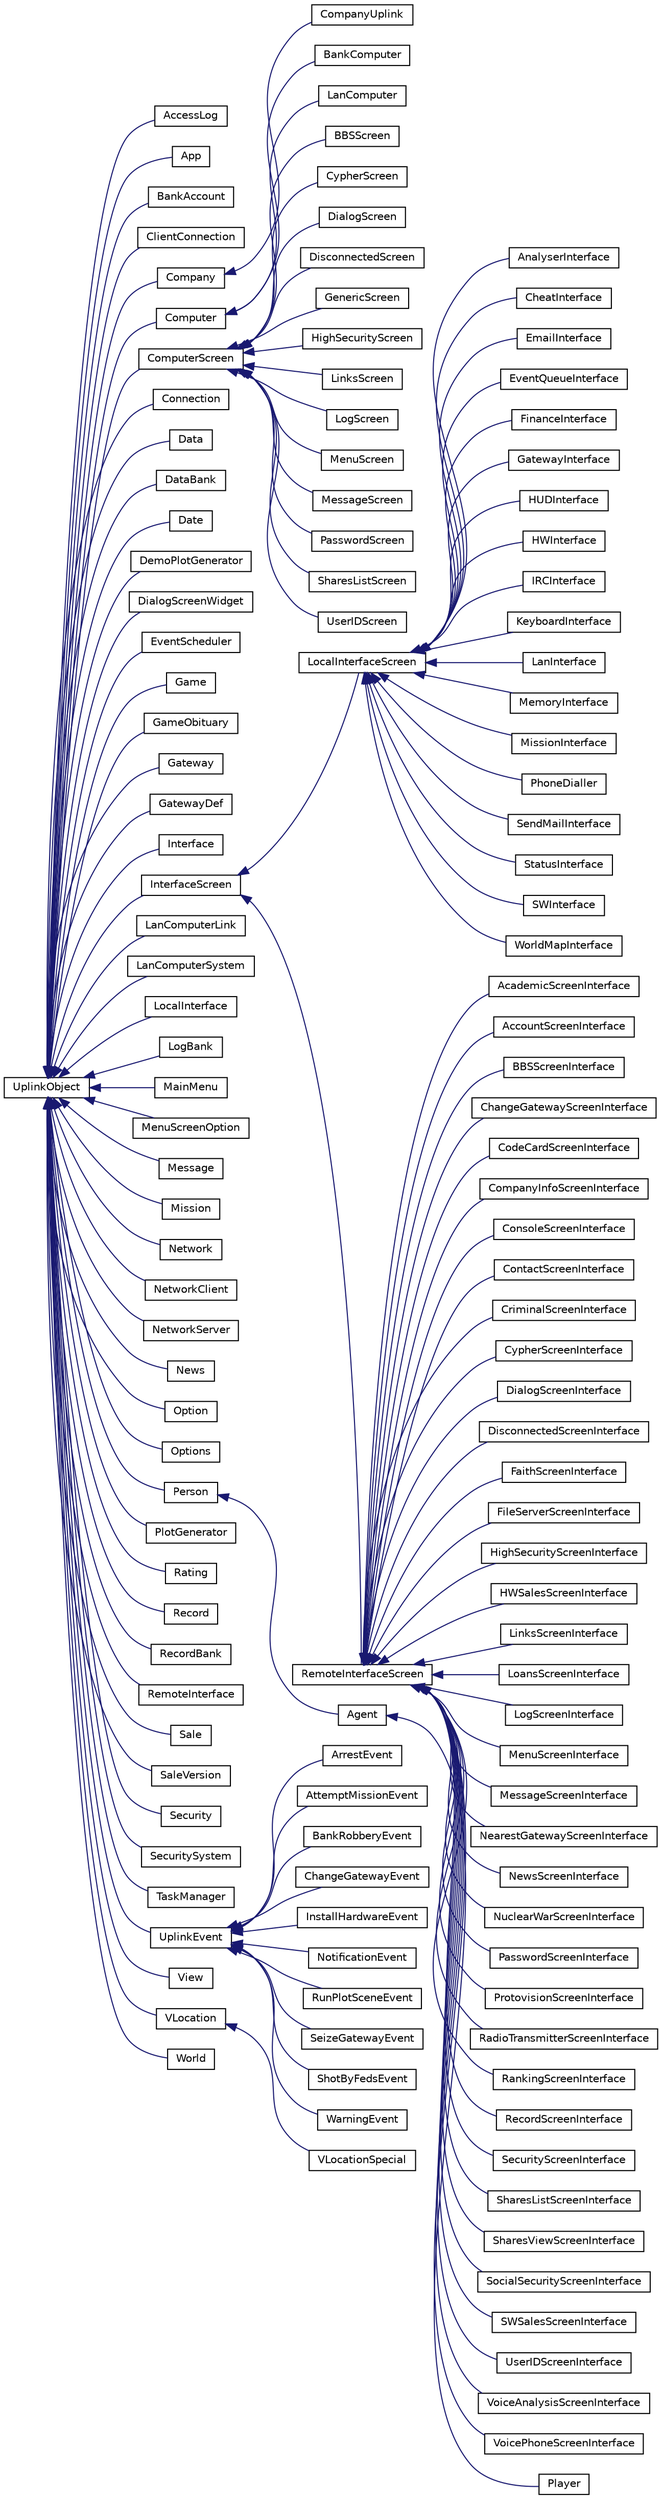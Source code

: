 digraph "Graphical Class Hierarchy"
{
 // LATEX_PDF_SIZE
  edge [fontname="Helvetica",fontsize="10",labelfontname="Helvetica",labelfontsize="10"];
  node [fontname="Helvetica",fontsize="10",shape=record];
  rankdir="LR";
  Node0 [label="UplinkObject",height=0.2,width=0.4,color="black", fillcolor="white", style="filled",URL="$classUplinkObject.html",tooltip="UplinkObject base class."];
  Node0 -> Node1 [dir="back",color="midnightblue",fontsize="10",style="solid",fontname="Helvetica"];
  Node1 [label="AccessLog",height=0.2,width=0.4,color="black", fillcolor="white", style="filled",URL="$classAccessLog.html",tooltip=" "];
  Node0 -> Node2 [dir="back",color="midnightblue",fontsize="10",style="solid",fontname="Helvetica"];
  Node2 [label="App",height=0.2,width=0.4,color="black", fillcolor="white", style="filled",URL="$classApp.html",tooltip=" "];
  Node0 -> Node3 [dir="back",color="midnightblue",fontsize="10",style="solid",fontname="Helvetica"];
  Node3 [label="BankAccount",height=0.2,width=0.4,color="black", fillcolor="white", style="filled",URL="$classBankAccount.html",tooltip=" "];
  Node0 -> Node4 [dir="back",color="midnightblue",fontsize="10",style="solid",fontname="Helvetica"];
  Node4 [label="ClientConnection",height=0.2,width=0.4,color="black", fillcolor="white", style="filled",URL="$classClientConnection.html",tooltip=" "];
  Node0 -> Node5 [dir="back",color="midnightblue",fontsize="10",style="solid",fontname="Helvetica"];
  Node5 [label="Company",height=0.2,width=0.4,color="black", fillcolor="white", style="filled",URL="$classCompany.html",tooltip=" "];
  Node5 -> Node6 [dir="back",color="midnightblue",fontsize="10",style="solid",fontname="Helvetica"];
  Node6 [label="CompanyUplink",height=0.2,width=0.4,color="black", fillcolor="white", style="filled",URL="$classCompanyUplink.html",tooltip=" "];
  Node0 -> Node7 [dir="back",color="midnightblue",fontsize="10",style="solid",fontname="Helvetica"];
  Node7 [label="Computer",height=0.2,width=0.4,color="black", fillcolor="white", style="filled",URL="$classComputer.html",tooltip="Computer class object."];
  Node7 -> Node8 [dir="back",color="midnightblue",fontsize="10",style="solid",fontname="Helvetica"];
  Node8 [label="BankComputer",height=0.2,width=0.4,color="black", fillcolor="white", style="filled",URL="$classBankComputer.html",tooltip=" "];
  Node7 -> Node9 [dir="back",color="midnightblue",fontsize="10",style="solid",fontname="Helvetica"];
  Node9 [label="LanComputer",height=0.2,width=0.4,color="black", fillcolor="white", style="filled",URL="$classLanComputer.html",tooltip=" "];
  Node0 -> Node10 [dir="back",color="midnightblue",fontsize="10",style="solid",fontname="Helvetica"];
  Node10 [label="ComputerScreen",height=0.2,width=0.4,color="black", fillcolor="white", style="filled",URL="$classComputerScreen.html",tooltip=" "];
  Node10 -> Node11 [dir="back",color="midnightblue",fontsize="10",style="solid",fontname="Helvetica"];
  Node11 [label="BBSScreen",height=0.2,width=0.4,color="black", fillcolor="white", style="filled",URL="$classBBSScreen.html",tooltip=" "];
  Node10 -> Node12 [dir="back",color="midnightblue",fontsize="10",style="solid",fontname="Helvetica"];
  Node12 [label="CypherScreen",height=0.2,width=0.4,color="black", fillcolor="white", style="filled",URL="$classCypherScreen.html",tooltip=" "];
  Node10 -> Node13 [dir="back",color="midnightblue",fontsize="10",style="solid",fontname="Helvetica"];
  Node13 [label="DialogScreen",height=0.2,width=0.4,color="black", fillcolor="white", style="filled",URL="$classDialogScreen.html",tooltip=" "];
  Node10 -> Node14 [dir="back",color="midnightblue",fontsize="10",style="solid",fontname="Helvetica"];
  Node14 [label="DisconnectedScreen",height=0.2,width=0.4,color="black", fillcolor="white", style="filled",URL="$classDisconnectedScreen.html",tooltip=" "];
  Node10 -> Node15 [dir="back",color="midnightblue",fontsize="10",style="solid",fontname="Helvetica"];
  Node15 [label="GenericScreen",height=0.2,width=0.4,color="black", fillcolor="white", style="filled",URL="$classGenericScreen.html",tooltip=" "];
  Node10 -> Node16 [dir="back",color="midnightblue",fontsize="10",style="solid",fontname="Helvetica"];
  Node16 [label="HighSecurityScreen",height=0.2,width=0.4,color="black", fillcolor="white", style="filled",URL="$classHighSecurityScreen.html",tooltip=" "];
  Node10 -> Node17 [dir="back",color="midnightblue",fontsize="10",style="solid",fontname="Helvetica"];
  Node17 [label="LinksScreen",height=0.2,width=0.4,color="black", fillcolor="white", style="filled",URL="$classLinksScreen.html",tooltip=" "];
  Node10 -> Node18 [dir="back",color="midnightblue",fontsize="10",style="solid",fontname="Helvetica"];
  Node18 [label="LogScreen",height=0.2,width=0.4,color="black", fillcolor="white", style="filled",URL="$classLogScreen.html",tooltip=" "];
  Node10 -> Node19 [dir="back",color="midnightblue",fontsize="10",style="solid",fontname="Helvetica"];
  Node19 [label="MenuScreen",height=0.2,width=0.4,color="black", fillcolor="white", style="filled",URL="$classMenuScreen.html",tooltip=" "];
  Node10 -> Node20 [dir="back",color="midnightblue",fontsize="10",style="solid",fontname="Helvetica"];
  Node20 [label="MessageScreen",height=0.2,width=0.4,color="black", fillcolor="white", style="filled",URL="$classMessageScreen.html",tooltip=" "];
  Node10 -> Node21 [dir="back",color="midnightblue",fontsize="10",style="solid",fontname="Helvetica"];
  Node21 [label="PasswordScreen",height=0.2,width=0.4,color="black", fillcolor="white", style="filled",URL="$classPasswordScreen.html",tooltip=" "];
  Node10 -> Node22 [dir="back",color="midnightblue",fontsize="10",style="solid",fontname="Helvetica"];
  Node22 [label="SharesListScreen",height=0.2,width=0.4,color="black", fillcolor="white", style="filled",URL="$classSharesListScreen.html",tooltip=" "];
  Node10 -> Node23 [dir="back",color="midnightblue",fontsize="10",style="solid",fontname="Helvetica"];
  Node23 [label="UserIDScreen",height=0.2,width=0.4,color="black", fillcolor="white", style="filled",URL="$classUserIDScreen.html",tooltip=" "];
  Node0 -> Node24 [dir="back",color="midnightblue",fontsize="10",style="solid",fontname="Helvetica"];
  Node24 [label="Connection",height=0.2,width=0.4,color="black", fillcolor="white", style="filled",URL="$classConnection.html",tooltip=" "];
  Node0 -> Node25 [dir="back",color="midnightblue",fontsize="10",style="solid",fontname="Helvetica"];
  Node25 [label="Data",height=0.2,width=0.4,color="black", fillcolor="white", style="filled",URL="$classData.html",tooltip=" "];
  Node0 -> Node26 [dir="back",color="midnightblue",fontsize="10",style="solid",fontname="Helvetica"];
  Node26 [label="DataBank",height=0.2,width=0.4,color="black", fillcolor="white", style="filled",URL="$classDataBank.html",tooltip=" "];
  Node0 -> Node27 [dir="back",color="midnightblue",fontsize="10",style="solid",fontname="Helvetica"];
  Node27 [label="Date",height=0.2,width=0.4,color="black", fillcolor="white", style="filled",URL="$classDate.html",tooltip=" "];
  Node0 -> Node28 [dir="back",color="midnightblue",fontsize="10",style="solid",fontname="Helvetica"];
  Node28 [label="DemoPlotGenerator",height=0.2,width=0.4,color="black", fillcolor="white", style="filled",URL="$classDemoPlotGenerator.html",tooltip=" "];
  Node0 -> Node29 [dir="back",color="midnightblue",fontsize="10",style="solid",fontname="Helvetica"];
  Node29 [label="DialogScreenWidget",height=0.2,width=0.4,color="black", fillcolor="white", style="filled",URL="$classDialogScreenWidget.html",tooltip=" "];
  Node0 -> Node30 [dir="back",color="midnightblue",fontsize="10",style="solid",fontname="Helvetica"];
  Node30 [label="EventScheduler",height=0.2,width=0.4,color="black", fillcolor="white", style="filled",URL="$classEventScheduler.html",tooltip="Event Scheduler Class."];
  Node0 -> Node31 [dir="back",color="midnightblue",fontsize="10",style="solid",fontname="Helvetica"];
  Node31 [label="Game",height=0.2,width=0.4,color="black", fillcolor="white", style="filled",URL="$classGame.html",tooltip=" "];
  Node0 -> Node32 [dir="back",color="midnightblue",fontsize="10",style="solid",fontname="Helvetica"];
  Node32 [label="GameObituary",height=0.2,width=0.4,color="black", fillcolor="white", style="filled",URL="$classGameObituary.html",tooltip=" "];
  Node0 -> Node33 [dir="back",color="midnightblue",fontsize="10",style="solid",fontname="Helvetica"];
  Node33 [label="Gateway",height=0.2,width=0.4,color="black", fillcolor="white", style="filled",URL="$classGateway.html",tooltip=" "];
  Node0 -> Node34 [dir="back",color="midnightblue",fontsize="10",style="solid",fontname="Helvetica"];
  Node34 [label="GatewayDef",height=0.2,width=0.4,color="black", fillcolor="white", style="filled",URL="$classGatewayDef.html",tooltip=" "];
  Node0 -> Node35 [dir="back",color="midnightblue",fontsize="10",style="solid",fontname="Helvetica"];
  Node35 [label="Interface",height=0.2,width=0.4,color="black", fillcolor="white", style="filled",URL="$classInterface.html",tooltip=" "];
  Node0 -> Node36 [dir="back",color="midnightblue",fontsize="10",style="solid",fontname="Helvetica"];
  Node36 [label="InterfaceScreen",height=0.2,width=0.4,color="black", fillcolor="white", style="filled",URL="$classInterfaceScreen.html",tooltip="InterfaceScreen Class Object."];
  Node36 -> Node37 [dir="back",color="midnightblue",fontsize="10",style="solid",fontname="Helvetica"];
  Node37 [label="LocalInterfaceScreen",height=0.2,width=0.4,color="black", fillcolor="white", style="filled",URL="$classLocalInterfaceScreen.html",tooltip="Screen that provides basic functionality of other screens."];
  Node37 -> Node38 [dir="back",color="midnightblue",fontsize="10",style="solid",fontname="Helvetica"];
  Node38 [label="AnalyserInterface",height=0.2,width=0.4,color="black", fillcolor="white", style="filled",URL="$classAnalyserInterface.html",tooltip="Screen that shows remote host security systems."];
  Node37 -> Node39 [dir="back",color="midnightblue",fontsize="10",style="solid",fontname="Helvetica"];
  Node39 [label="CheatInterface",height=0.2,width=0.4,color="black", fillcolor="white", style="filled",URL="$classCheatInterface.html",tooltip="Screen to provide cheats."];
  Node37 -> Node40 [dir="back",color="midnightblue",fontsize="10",style="solid",fontname="Helvetica"];
  Node40 [label="EmailInterface",height=0.2,width=0.4,color="black", fillcolor="white", style="filled",URL="$classEmailInterface.html",tooltip="Screen that shows emails."];
  Node37 -> Node41 [dir="back",color="midnightblue",fontsize="10",style="solid",fontname="Helvetica"];
  Node41 [label="EventQueueInterface",height=0.2,width=0.4,color="black", fillcolor="white", style="filled",URL="$classEventQueueInterface.html",tooltip="Screen that shows scheduled events."];
  Node37 -> Node42 [dir="back",color="midnightblue",fontsize="10",style="solid",fontname="Helvetica"];
  Node42 [label="FinanceInterface",height=0.2,width=0.4,color="black", fillcolor="white", style="filled",URL="$classFinanceInterface.html",tooltip="Screen that shows finances."];
  Node37 -> Node43 [dir="back",color="midnightblue",fontsize="10",style="solid",fontname="Helvetica"];
  Node43 [label="GatewayInterface",height=0.2,width=0.4,color="black", fillcolor="white", style="filled",URL="$classGatewayInterface.html",tooltip="Screen that shows the current gateway and upgrades."];
  Node37 -> Node44 [dir="back",color="midnightblue",fontsize="10",style="solid",fontname="Helvetica"];
  Node44 [label="HUDInterface",height=0.2,width=0.4,color="black", fillcolor="white", style="filled",URL="$classHUDInterface.html",tooltip="Screen that shows worldmap, main toolbar, services, messages, etc."];
  Node37 -> Node45 [dir="back",color="midnightblue",fontsize="10",style="solid",fontname="Helvetica"];
  Node45 [label="HWInterface",height=0.2,width=0.4,color="black", fillcolor="white", style="filled",URL="$classHWInterface.html",tooltip="Screen that shows current hardware."];
  Node37 -> Node46 [dir="back",color="midnightblue",fontsize="10",style="solid",fontname="Helvetica"];
  Node46 [label="IRCInterface",height=0.2,width=0.4,color="black", fillcolor="white", style="filled",URL="$classIRCInterface.html",tooltip="Screen for the IRC client."];
  Node37 -> Node47 [dir="back",color="midnightblue",fontsize="10",style="solid",fontname="Helvetica"];
  Node47 [label="KeyboardInterface",height=0.2,width=0.4,color="black", fillcolor="white", style="filled",URL="$classKeyboardInterface.html",tooltip="Virtual Keyboard Tool."];
  Node37 -> Node48 [dir="back",color="midnightblue",fontsize="10",style="solid",fontname="Helvetica"];
  Node48 [label="LanInterface",height=0.2,width=0.4,color="black", fillcolor="white", style="filled",URL="$classLanInterface.html",tooltip="Screen that shows LAN of connected machine."];
  Node37 -> Node49 [dir="back",color="midnightblue",fontsize="10",style="solid",fontname="Helvetica"];
  Node49 [label="MemoryInterface",height=0.2,width=0.4,color="black", fillcolor="white", style="filled",URL="$classMemoryInterface.html",tooltip="Screen that shows memory usage."];
  Node37 -> Node50 [dir="back",color="midnightblue",fontsize="10",style="solid",fontname="Helvetica"];
  Node50 [label="MissionInterface",height=0.2,width=0.4,color="black", fillcolor="white", style="filled",URL="$classMissionInterface.html",tooltip="Screen that shows Mission data."];
  Node37 -> Node51 [dir="back",color="midnightblue",fontsize="10",style="solid",fontname="Helvetica"];
  Node51 [label="PhoneDialler",height=0.2,width=0.4,color="black", fillcolor="white", style="filled",URL="$classPhoneDialler.html",tooltip="Screen that shows the dialer."];
  Node37 -> Node52 [dir="back",color="midnightblue",fontsize="10",style="solid",fontname="Helvetica"];
  Node52 [label="SendMailInterface",height=0.2,width=0.4,color="black", fillcolor="white", style="filled",URL="$classSendMailInterface.html",tooltip="Screen that allows the user to compose an email."];
  Node37 -> Node53 [dir="back",color="midnightblue",fontsize="10",style="solid",fontname="Helvetica"];
  Node53 [label="StatusInterface",height=0.2,width=0.4,color="black", fillcolor="white", style="filled",URL="$classStatusInterface.html",tooltip="Screen that displays the user's status."];
  Node37 -> Node54 [dir="back",color="midnightblue",fontsize="10",style="solid",fontname="Helvetica"];
  Node54 [label="SWInterface",height=0.2,width=0.4,color="black", fillcolor="white", style="filled",URL="$classSWInterface.html",tooltip="Screen that displays \"Start\" button."];
  Node37 -> Node55 [dir="back",color="midnightblue",fontsize="10",style="solid",fontname="Helvetica"];
  Node55 [label="WorldMapInterface",height=0.2,width=0.4,color="black", fillcolor="white", style="filled",URL="$classWorldMapInterface.html",tooltip="Screen that shows the world map."];
  Node36 -> Node56 [dir="back",color="midnightblue",fontsize="10",style="solid",fontname="Helvetica"];
  Node56 [label="RemoteInterfaceScreen",height=0.2,width=0.4,color="black", fillcolor="white", style="filled",URL="$classRemoteInterfaceScreen.html",tooltip=" "];
  Node56 -> Node57 [dir="back",color="midnightblue",fontsize="10",style="solid",fontname="Helvetica"];
  Node57 [label="AcademicScreenInterface",height=0.2,width=0.4,color="black", fillcolor="white", style="filled",URL="$classAcademicScreenInterface.html",tooltip=" "];
  Node56 -> Node58 [dir="back",color="midnightblue",fontsize="10",style="solid",fontname="Helvetica"];
  Node58 [label="AccountScreenInterface",height=0.2,width=0.4,color="black", fillcolor="white", style="filled",URL="$classAccountScreenInterface.html",tooltip=" "];
  Node56 -> Node59 [dir="back",color="midnightblue",fontsize="10",style="solid",fontname="Helvetica"];
  Node59 [label="BBSScreenInterface",height=0.2,width=0.4,color="black", fillcolor="white", style="filled",URL="$classBBSScreenInterface.html",tooltip=" "];
  Node56 -> Node60 [dir="back",color="midnightblue",fontsize="10",style="solid",fontname="Helvetica"];
  Node60 [label="ChangeGatewayScreenInterface",height=0.2,width=0.4,color="black", fillcolor="white", style="filled",URL="$classChangeGatewayScreenInterface.html",tooltip=" "];
  Node56 -> Node61 [dir="back",color="midnightblue",fontsize="10",style="solid",fontname="Helvetica"];
  Node61 [label="CodeCardScreenInterface",height=0.2,width=0.4,color="black", fillcolor="white", style="filled",URL="$classCodeCardScreenInterface.html",tooltip=" "];
  Node56 -> Node62 [dir="back",color="midnightblue",fontsize="10",style="solid",fontname="Helvetica"];
  Node62 [label="CompanyInfoScreenInterface",height=0.2,width=0.4,color="black", fillcolor="white", style="filled",URL="$classCompanyInfoScreenInterface.html",tooltip=" "];
  Node56 -> Node63 [dir="back",color="midnightblue",fontsize="10",style="solid",fontname="Helvetica"];
  Node63 [label="ConsoleScreenInterface",height=0.2,width=0.4,color="black", fillcolor="white", style="filled",URL="$classConsoleScreenInterface.html",tooltip=" "];
  Node56 -> Node64 [dir="back",color="midnightblue",fontsize="10",style="solid",fontname="Helvetica"];
  Node64 [label="ContactScreenInterface",height=0.2,width=0.4,color="black", fillcolor="white", style="filled",URL="$classContactScreenInterface.html",tooltip=" "];
  Node56 -> Node65 [dir="back",color="midnightblue",fontsize="10",style="solid",fontname="Helvetica"];
  Node65 [label="CriminalScreenInterface",height=0.2,width=0.4,color="black", fillcolor="white", style="filled",URL="$classCriminalScreenInterface.html",tooltip=" "];
  Node56 -> Node66 [dir="back",color="midnightblue",fontsize="10",style="solid",fontname="Helvetica"];
  Node66 [label="CypherScreenInterface",height=0.2,width=0.4,color="black", fillcolor="white", style="filled",URL="$classCypherScreenInterface.html",tooltip=" "];
  Node56 -> Node67 [dir="back",color="midnightblue",fontsize="10",style="solid",fontname="Helvetica"];
  Node67 [label="DialogScreenInterface",height=0.2,width=0.4,color="black", fillcolor="white", style="filled",URL="$classDialogScreenInterface.html",tooltip=" "];
  Node56 -> Node68 [dir="back",color="midnightblue",fontsize="10",style="solid",fontname="Helvetica"];
  Node68 [label="DisconnectedScreenInterface",height=0.2,width=0.4,color="black", fillcolor="white", style="filled",URL="$classDisconnectedScreenInterface.html",tooltip=" "];
  Node56 -> Node69 [dir="back",color="midnightblue",fontsize="10",style="solid",fontname="Helvetica"];
  Node69 [label="FaithScreenInterface",height=0.2,width=0.4,color="black", fillcolor="white", style="filled",URL="$classFaithScreenInterface.html",tooltip=" "];
  Node56 -> Node70 [dir="back",color="midnightblue",fontsize="10",style="solid",fontname="Helvetica"];
  Node70 [label="FileServerScreenInterface",height=0.2,width=0.4,color="black", fillcolor="white", style="filled",URL="$classFileServerScreenInterface.html",tooltip=" "];
  Node56 -> Node71 [dir="back",color="midnightblue",fontsize="10",style="solid",fontname="Helvetica"];
  Node71 [label="HighSecurityScreenInterface",height=0.2,width=0.4,color="black", fillcolor="white", style="filled",URL="$classHighSecurityScreenInterface.html",tooltip=" "];
  Node56 -> Node72 [dir="back",color="midnightblue",fontsize="10",style="solid",fontname="Helvetica"];
  Node72 [label="HWSalesScreenInterface",height=0.2,width=0.4,color="black", fillcolor="white", style="filled",URL="$classHWSalesScreenInterface.html",tooltip=" "];
  Node56 -> Node73 [dir="back",color="midnightblue",fontsize="10",style="solid",fontname="Helvetica"];
  Node73 [label="LinksScreenInterface",height=0.2,width=0.4,color="black", fillcolor="white", style="filled",URL="$classLinksScreenInterface.html",tooltip=" "];
  Node56 -> Node74 [dir="back",color="midnightblue",fontsize="10",style="solid",fontname="Helvetica"];
  Node74 [label="LoansScreenInterface",height=0.2,width=0.4,color="black", fillcolor="white", style="filled",URL="$classLoansScreenInterface.html",tooltip=" "];
  Node56 -> Node75 [dir="back",color="midnightblue",fontsize="10",style="solid",fontname="Helvetica"];
  Node75 [label="LogScreenInterface",height=0.2,width=0.4,color="black", fillcolor="white", style="filled",URL="$classLogScreenInterface.html",tooltip=" "];
  Node56 -> Node76 [dir="back",color="midnightblue",fontsize="10",style="solid",fontname="Helvetica"];
  Node76 [label="MenuScreenInterface",height=0.2,width=0.4,color="black", fillcolor="white", style="filled",URL="$classMenuScreenInterface.html",tooltip=" "];
  Node56 -> Node77 [dir="back",color="midnightblue",fontsize="10",style="solid",fontname="Helvetica"];
  Node77 [label="MessageScreenInterface",height=0.2,width=0.4,color="black", fillcolor="white", style="filled",URL="$classMessageScreenInterface.html",tooltip=" "];
  Node56 -> Node78 [dir="back",color="midnightblue",fontsize="10",style="solid",fontname="Helvetica"];
  Node78 [label="NearestGatewayScreenInterface",height=0.2,width=0.4,color="black", fillcolor="white", style="filled",URL="$classNearestGatewayScreenInterface.html",tooltip=" "];
  Node56 -> Node79 [dir="back",color="midnightblue",fontsize="10",style="solid",fontname="Helvetica"];
  Node79 [label="NewsScreenInterface",height=0.2,width=0.4,color="black", fillcolor="white", style="filled",URL="$classNewsScreenInterface.html",tooltip=" "];
  Node56 -> Node80 [dir="back",color="midnightblue",fontsize="10",style="solid",fontname="Helvetica"];
  Node80 [label="NuclearWarScreenInterface",height=0.2,width=0.4,color="black", fillcolor="white", style="filled",URL="$classNuclearWarScreenInterface.html",tooltip=" "];
  Node56 -> Node81 [dir="back",color="midnightblue",fontsize="10",style="solid",fontname="Helvetica"];
  Node81 [label="PasswordScreenInterface",height=0.2,width=0.4,color="black", fillcolor="white", style="filled",URL="$classPasswordScreenInterface.html",tooltip=" "];
  Node56 -> Node82 [dir="back",color="midnightblue",fontsize="10",style="solid",fontname="Helvetica"];
  Node82 [label="ProtovisionScreenInterface",height=0.2,width=0.4,color="black", fillcolor="white", style="filled",URL="$classProtovisionScreenInterface.html",tooltip=" "];
  Node56 -> Node83 [dir="back",color="midnightblue",fontsize="10",style="solid",fontname="Helvetica"];
  Node83 [label="RadioTransmitterScreenInterface",height=0.2,width=0.4,color="black", fillcolor="white", style="filled",URL="$classRadioTransmitterScreenInterface.html",tooltip=" "];
  Node56 -> Node84 [dir="back",color="midnightblue",fontsize="10",style="solid",fontname="Helvetica"];
  Node84 [label="RankingScreenInterface",height=0.2,width=0.4,color="black", fillcolor="white", style="filled",URL="$classRankingScreenInterface.html",tooltip=" "];
  Node56 -> Node85 [dir="back",color="midnightblue",fontsize="10",style="solid",fontname="Helvetica"];
  Node85 [label="RecordScreenInterface",height=0.2,width=0.4,color="black", fillcolor="white", style="filled",URL="$classRecordScreenInterface.html",tooltip=" "];
  Node56 -> Node86 [dir="back",color="midnightblue",fontsize="10",style="solid",fontname="Helvetica"];
  Node86 [label="SecurityScreenInterface",height=0.2,width=0.4,color="black", fillcolor="white", style="filled",URL="$classSecurityScreenInterface.html",tooltip=" "];
  Node56 -> Node87 [dir="back",color="midnightblue",fontsize="10",style="solid",fontname="Helvetica"];
  Node87 [label="SharesListScreenInterface",height=0.2,width=0.4,color="black", fillcolor="white", style="filled",URL="$classSharesListScreenInterface.html",tooltip=" "];
  Node56 -> Node88 [dir="back",color="midnightblue",fontsize="10",style="solid",fontname="Helvetica"];
  Node88 [label="SharesViewScreenInterface",height=0.2,width=0.4,color="black", fillcolor="white", style="filled",URL="$classSharesViewScreenInterface.html",tooltip=" "];
  Node56 -> Node89 [dir="back",color="midnightblue",fontsize="10",style="solid",fontname="Helvetica"];
  Node89 [label="SocialSecurityScreenInterface",height=0.2,width=0.4,color="black", fillcolor="white", style="filled",URL="$classSocialSecurityScreenInterface.html",tooltip=" "];
  Node56 -> Node90 [dir="back",color="midnightblue",fontsize="10",style="solid",fontname="Helvetica"];
  Node90 [label="SWSalesScreenInterface",height=0.2,width=0.4,color="black", fillcolor="white", style="filled",URL="$classSWSalesScreenInterface.html",tooltip=" "];
  Node56 -> Node91 [dir="back",color="midnightblue",fontsize="10",style="solid",fontname="Helvetica"];
  Node91 [label="UserIDScreenInterface",height=0.2,width=0.4,color="black", fillcolor="white", style="filled",URL="$classUserIDScreenInterface.html",tooltip=" "];
  Node56 -> Node92 [dir="back",color="midnightblue",fontsize="10",style="solid",fontname="Helvetica"];
  Node92 [label="VoiceAnalysisScreenInterface",height=0.2,width=0.4,color="black", fillcolor="white", style="filled",URL="$classVoiceAnalysisScreenInterface.html",tooltip=" "];
  Node56 -> Node93 [dir="back",color="midnightblue",fontsize="10",style="solid",fontname="Helvetica"];
  Node93 [label="VoicePhoneScreenInterface",height=0.2,width=0.4,color="black", fillcolor="white", style="filled",URL="$classVoicePhoneScreenInterface.html",tooltip=" "];
  Node0 -> Node94 [dir="back",color="midnightblue",fontsize="10",style="solid",fontname="Helvetica"];
  Node94 [label="LanComputerLink",height=0.2,width=0.4,color="black", fillcolor="white", style="filled",URL="$classLanComputerLink.html",tooltip=" "];
  Node0 -> Node95 [dir="back",color="midnightblue",fontsize="10",style="solid",fontname="Helvetica"];
  Node95 [label="LanComputerSystem",height=0.2,width=0.4,color="black", fillcolor="white", style="filled",URL="$classLanComputerSystem.html",tooltip=" "];
  Node0 -> Node96 [dir="back",color="midnightblue",fontsize="10",style="solid",fontname="Helvetica"];
  Node96 [label="LocalInterface",height=0.2,width=0.4,color="black", fillcolor="white", style="filled",URL="$classLocalInterface.html",tooltip="Local Interface Class."];
  Node0 -> Node97 [dir="back",color="midnightblue",fontsize="10",style="solid",fontname="Helvetica"];
  Node97 [label="LogBank",height=0.2,width=0.4,color="black", fillcolor="white", style="filled",URL="$classLogBank.html",tooltip=" "];
  Node0 -> Node98 [dir="back",color="midnightblue",fontsize="10",style="solid",fontname="Helvetica"];
  Node98 [label="MainMenu",height=0.2,width=0.4,color="black", fillcolor="white", style="filled",URL="$classMainMenu.html",tooltip=" "];
  Node0 -> Node99 [dir="back",color="midnightblue",fontsize="10",style="solid",fontname="Helvetica"];
  Node99 [label="MenuScreenOption",height=0.2,width=0.4,color="black", fillcolor="white", style="filled",URL="$classMenuScreenOption.html",tooltip=" "];
  Node0 -> Node100 [dir="back",color="midnightblue",fontsize="10",style="solid",fontname="Helvetica"];
  Node100 [label="Message",height=0.2,width=0.4,color="black", fillcolor="white", style="filled",URL="$classMessage.html",tooltip=" "];
  Node0 -> Node101 [dir="back",color="midnightblue",fontsize="10",style="solid",fontname="Helvetica"];
  Node101 [label="Mission",height=0.2,width=0.4,color="black", fillcolor="white", style="filled",URL="$classMission.html",tooltip=" "];
  Node0 -> Node102 [dir="back",color="midnightblue",fontsize="10",style="solid",fontname="Helvetica"];
  Node102 [label="Network",height=0.2,width=0.4,color="black", fillcolor="white", style="filled",URL="$classNetwork.html",tooltip=" "];
  Node0 -> Node103 [dir="back",color="midnightblue",fontsize="10",style="solid",fontname="Helvetica"];
  Node103 [label="NetworkClient",height=0.2,width=0.4,color="black", fillcolor="white", style="filled",URL="$classNetworkClient.html",tooltip=" "];
  Node0 -> Node104 [dir="back",color="midnightblue",fontsize="10",style="solid",fontname="Helvetica"];
  Node104 [label="NetworkServer",height=0.2,width=0.4,color="black", fillcolor="white", style="filled",URL="$classNetworkServer.html",tooltip=" "];
  Node0 -> Node105 [dir="back",color="midnightblue",fontsize="10",style="solid",fontname="Helvetica"];
  Node105 [label="News",height=0.2,width=0.4,color="black", fillcolor="white", style="filled",URL="$classNews.html",tooltip="News object."];
  Node0 -> Node106 [dir="back",color="midnightblue",fontsize="10",style="solid",fontname="Helvetica"];
  Node106 [label="Option",height=0.2,width=0.4,color="black", fillcolor="white", style="filled",URL="$classOption.html",tooltip=" "];
  Node0 -> Node107 [dir="back",color="midnightblue",fontsize="10",style="solid",fontname="Helvetica"];
  Node107 [label="Options",height=0.2,width=0.4,color="black", fillcolor="white", style="filled",URL="$classOptions.html",tooltip=" "];
  Node0 -> Node108 [dir="back",color="midnightblue",fontsize="10",style="solid",fontname="Helvetica"];
  Node108 [label="Person",height=0.2,width=0.4,color="black", fillcolor="white", style="filled",URL="$classPerson.html",tooltip=" "];
  Node108 -> Node109 [dir="back",color="midnightblue",fontsize="10",style="solid",fontname="Helvetica"];
  Node109 [label="Agent",height=0.2,width=0.4,color="black", fillcolor="white", style="filled",URL="$classAgent.html",tooltip="Agent class object."];
  Node109 -> Node110 [dir="back",color="midnightblue",fontsize="10",style="solid",fontname="Helvetica"];
  Node110 [label="Player",height=0.2,width=0.4,color="black", fillcolor="white", style="filled",URL="$classPlayer.html",tooltip=" "];
  Node0 -> Node111 [dir="back",color="midnightblue",fontsize="10",style="solid",fontname="Helvetica"];
  Node111 [label="PlotGenerator",height=0.2,width=0.4,color="black", fillcolor="white", style="filled",URL="$classPlotGenerator.html",tooltip=" "];
  Node0 -> Node112 [dir="back",color="midnightblue",fontsize="10",style="solid",fontname="Helvetica"];
  Node112 [label="Rating",height=0.2,width=0.4,color="black", fillcolor="white", style="filled",URL="$classRating.html",tooltip=" "];
  Node0 -> Node113 [dir="back",color="midnightblue",fontsize="10",style="solid",fontname="Helvetica"];
  Node113 [label="Record",height=0.2,width=0.4,color="black", fillcolor="white", style="filled",URL="$classRecord.html",tooltip=" "];
  Node0 -> Node114 [dir="back",color="midnightblue",fontsize="10",style="solid",fontname="Helvetica"];
  Node114 [label="RecordBank",height=0.2,width=0.4,color="black", fillcolor="white", style="filled",URL="$classRecordBank.html",tooltip=" "];
  Node0 -> Node115 [dir="back",color="midnightblue",fontsize="10",style="solid",fontname="Helvetica"];
  Node115 [label="RemoteInterface",height=0.2,width=0.4,color="black", fillcolor="white", style="filled",URL="$classRemoteInterface.html",tooltip=" "];
  Node0 -> Node116 [dir="back",color="midnightblue",fontsize="10",style="solid",fontname="Helvetica"];
  Node116 [label="Sale",height=0.2,width=0.4,color="black", fillcolor="white", style="filled",URL="$classSale.html",tooltip=" "];
  Node0 -> Node117 [dir="back",color="midnightblue",fontsize="10",style="solid",fontname="Helvetica"];
  Node117 [label="SaleVersion",height=0.2,width=0.4,color="black", fillcolor="white", style="filled",URL="$classSaleVersion.html",tooltip=" "];
  Node0 -> Node118 [dir="back",color="midnightblue",fontsize="10",style="solid",fontname="Helvetica"];
  Node118 [label="Security",height=0.2,width=0.4,color="black", fillcolor="white", style="filled",URL="$classSecurity.html",tooltip=" "];
  Node0 -> Node119 [dir="back",color="midnightblue",fontsize="10",style="solid",fontname="Helvetica"];
  Node119 [label="SecuritySystem",height=0.2,width=0.4,color="black", fillcolor="white", style="filled",URL="$classSecuritySystem.html",tooltip=" "];
  Node0 -> Node120 [dir="back",color="midnightblue",fontsize="10",style="solid",fontname="Helvetica"];
  Node120 [label="TaskManager",height=0.2,width=0.4,color="black", fillcolor="white", style="filled",URL="$classTaskManager.html",tooltip=" "];
  Node0 -> Node121 [dir="back",color="midnightblue",fontsize="10",style="solid",fontname="Helvetica"];
  Node121 [label="UplinkEvent",height=0.2,width=0.4,color="black", fillcolor="white", style="filled",URL="$classUplinkEvent.html",tooltip="Uplink Event object."];
  Node121 -> Node122 [dir="back",color="midnightblue",fontsize="10",style="solid",fontname="Helvetica"];
  Node122 [label="ArrestEvent",height=0.2,width=0.4,color="black", fillcolor="white", style="filled",URL="$classArrestEvent.html",tooltip=" "];
  Node121 -> Node123 [dir="back",color="midnightblue",fontsize="10",style="solid",fontname="Helvetica"];
  Node123 [label="AttemptMissionEvent",height=0.2,width=0.4,color="black", fillcolor="white", style="filled",URL="$classAttemptMissionEvent.html",tooltip=" "];
  Node121 -> Node124 [dir="back",color="midnightblue",fontsize="10",style="solid",fontname="Helvetica"];
  Node124 [label="BankRobberyEvent",height=0.2,width=0.4,color="black", fillcolor="white", style="filled",URL="$classBankRobberyEvent.html",tooltip=" "];
  Node121 -> Node125 [dir="back",color="midnightblue",fontsize="10",style="solid",fontname="Helvetica"];
  Node125 [label="ChangeGatewayEvent",height=0.2,width=0.4,color="black", fillcolor="white", style="filled",URL="$classChangeGatewayEvent.html",tooltip=" "];
  Node121 -> Node126 [dir="back",color="midnightblue",fontsize="10",style="solid",fontname="Helvetica"];
  Node126 [label="InstallHardwareEvent",height=0.2,width=0.4,color="black", fillcolor="white", style="filled",URL="$classInstallHardwareEvent.html",tooltip=" "];
  Node121 -> Node127 [dir="back",color="midnightblue",fontsize="10",style="solid",fontname="Helvetica"];
  Node127 [label="NotificationEvent",height=0.2,width=0.4,color="black", fillcolor="white", style="filled",URL="$classNotificationEvent.html",tooltip=" "];
  Node121 -> Node128 [dir="back",color="midnightblue",fontsize="10",style="solid",fontname="Helvetica"];
  Node128 [label="RunPlotSceneEvent",height=0.2,width=0.4,color="black", fillcolor="white", style="filled",URL="$classRunPlotSceneEvent.html",tooltip=" "];
  Node121 -> Node129 [dir="back",color="midnightblue",fontsize="10",style="solid",fontname="Helvetica"];
  Node129 [label="SeizeGatewayEvent",height=0.2,width=0.4,color="black", fillcolor="white", style="filled",URL="$classSeizeGatewayEvent.html",tooltip=" "];
  Node121 -> Node130 [dir="back",color="midnightblue",fontsize="10",style="solid",fontname="Helvetica"];
  Node130 [label="ShotByFedsEvent",height=0.2,width=0.4,color="black", fillcolor="white", style="filled",URL="$classShotByFedsEvent.html",tooltip=" "];
  Node121 -> Node131 [dir="back",color="midnightblue",fontsize="10",style="solid",fontname="Helvetica"];
  Node131 [label="WarningEvent",height=0.2,width=0.4,color="black", fillcolor="white", style="filled",URL="$classWarningEvent.html",tooltip="Warning event."];
  Node0 -> Node132 [dir="back",color="midnightblue",fontsize="10",style="solid",fontname="Helvetica"];
  Node132 [label="View",height=0.2,width=0.4,color="black", fillcolor="white", style="filled",URL="$classView.html",tooltip=" "];
  Node0 -> Node133 [dir="back",color="midnightblue",fontsize="10",style="solid",fontname="Helvetica"];
  Node133 [label="VLocation",height=0.2,width=0.4,color="black", fillcolor="white", style="filled",URL="$classVLocation.html",tooltip=" "];
  Node133 -> Node134 [dir="back",color="midnightblue",fontsize="10",style="solid",fontname="Helvetica"];
  Node134 [label="VLocationSpecial",height=0.2,width=0.4,color="black", fillcolor="white", style="filled",URL="$classVLocationSpecial.html",tooltip=" "];
  Node0 -> Node135 [dir="back",color="midnightblue",fontsize="10",style="solid",fontname="Helvetica"];
  Node135 [label="World",height=0.2,width=0.4,color="black", fillcolor="white", style="filled",URL="$classWorld.html",tooltip=" "];
}
